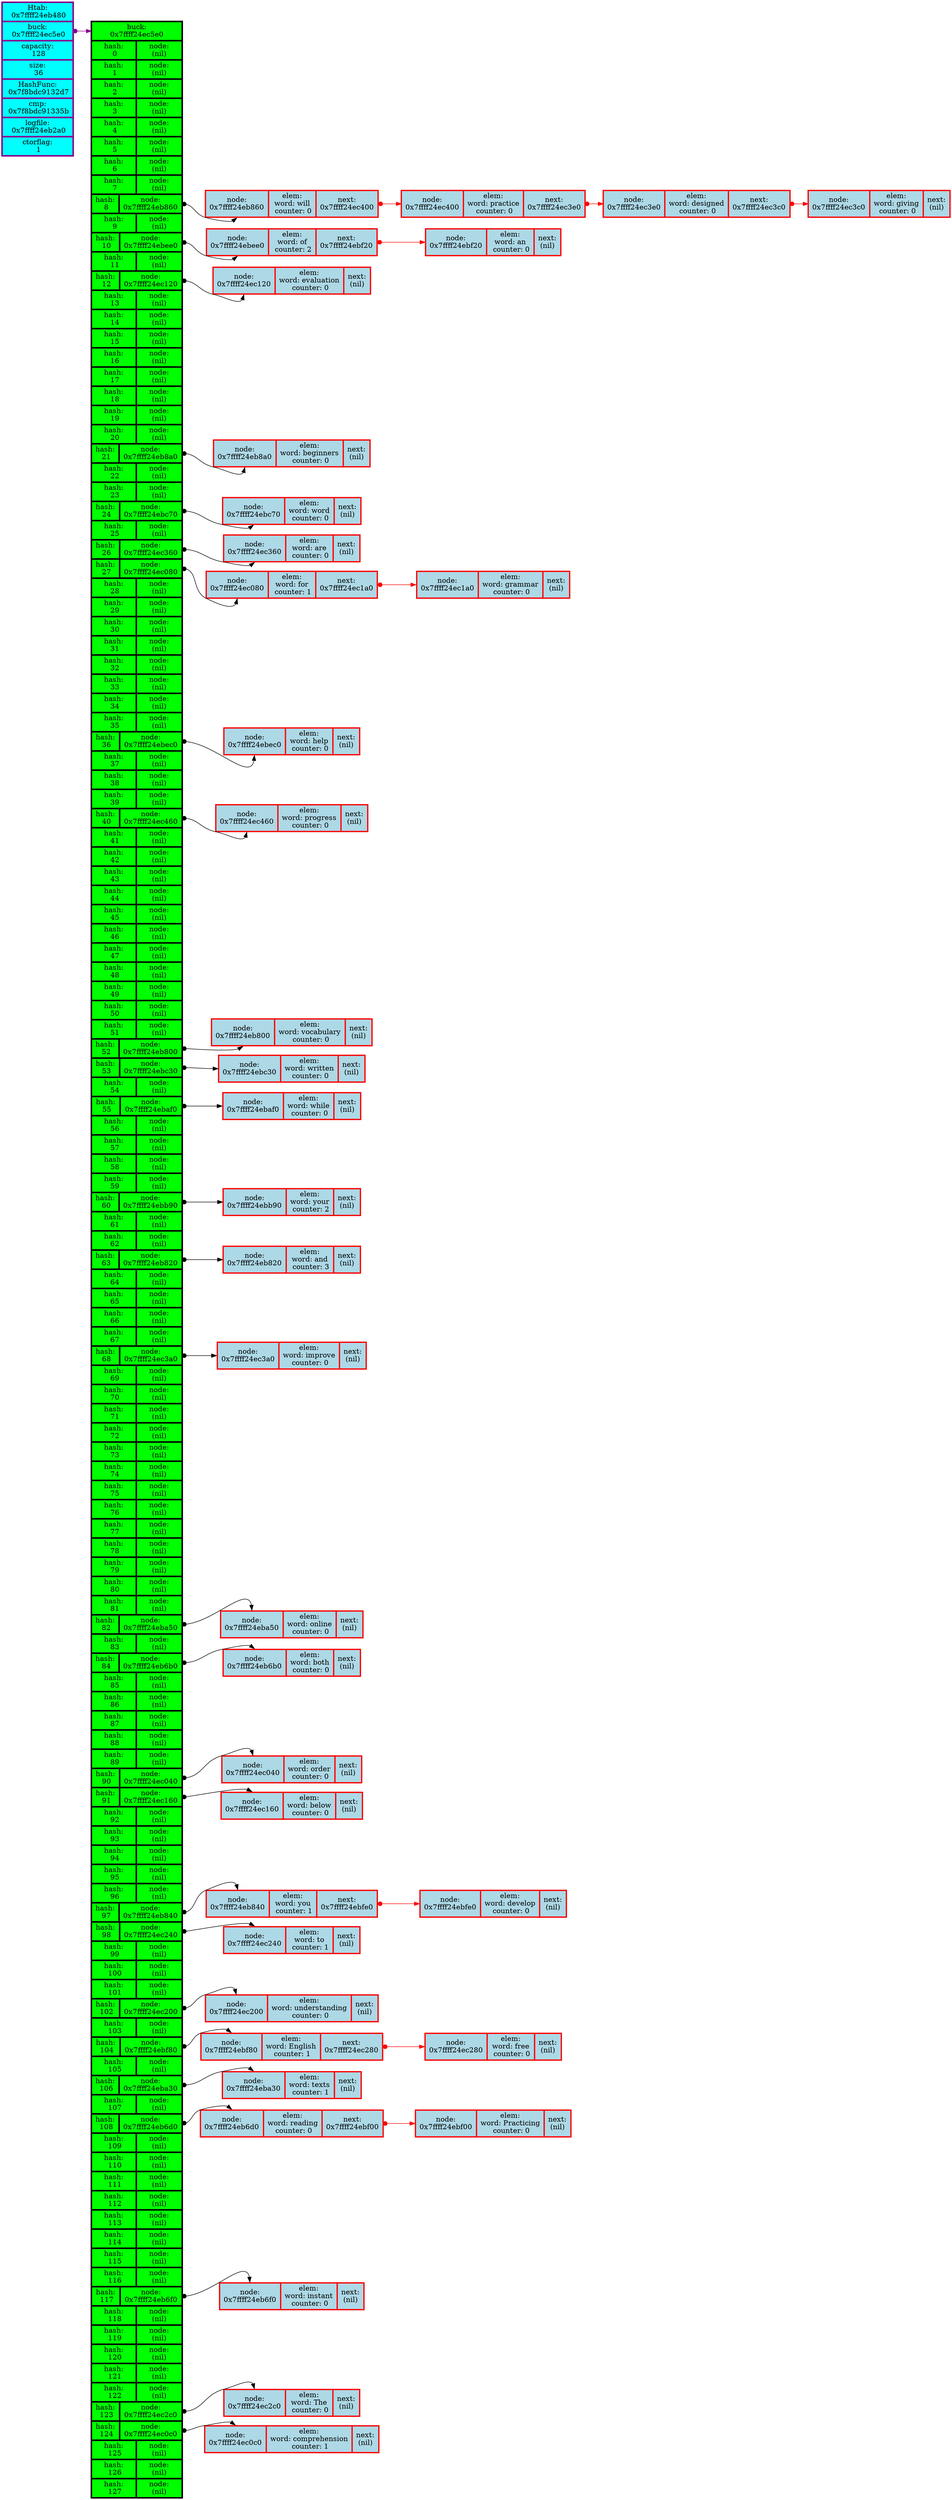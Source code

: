 digraph G{
	rankdir=LR;
	node[color="red",shape=record];
	HTAB [color = darkmagenta, style = filled, fillcolor = aqua, penwidth=3.0,  label = "Htab:\n 0x7ffff24eb480 | <BUCK> buck:\n 0x7ffff24ec5e0 | capacity:\n 128 | size:\n 36 | HashFunc:\n 0x7f8bdc9132d7 | cmp:\n 0x7f8bdc91335b | logfile:\n 0x7ffff24eb2a0 | ctorflag:\n 1"];
	subgraph BUCKET {
		BUCKET [style = filled, fillcolor = green, penwidth=3.0, color = black, label = " <bucket> buck:\n0x7ffff24ec5e0 | {hash:\n 0 |<buck0> node:\n(nil)} | {hash:\n 1 |<buck1> node:\n(nil)} | {hash:\n 2 |<buck2> node:\n(nil)} | {hash:\n 3 |<buck3> node:\n(nil)} | {hash:\n 4 |<buck4> node:\n(nil)} | {hash:\n 5 |<buck5> node:\n(nil)} | {hash:\n 6 |<buck6> node:\n(nil)} | {hash:\n 7 |<buck7> node:\n(nil)} | {hash:\n 8 |<buck8> node:\n0x7ffff24eb860} | {hash:\n 9 |<buck9> node:\n(nil)} | {hash:\n 10 |<buck10> node:\n0x7ffff24ebee0} | {hash:\n 11 |<buck11> node:\n(nil)} | {hash:\n 12 |<buck12> node:\n0x7ffff24ec120} | {hash:\n 13 |<buck13> node:\n(nil)} | {hash:\n 14 |<buck14> node:\n(nil)} | {hash:\n 15 |<buck15> node:\n(nil)} | {hash:\n 16 |<buck16> node:\n(nil)} | {hash:\n 17 |<buck17> node:\n(nil)} | {hash:\n 18 |<buck18> node:\n(nil)} | {hash:\n 19 |<buck19> node:\n(nil)} | {hash:\n 20 |<buck20> node:\n(nil)} | {hash:\n 21 |<buck21> node:\n0x7ffff24eb8a0} | {hash:\n 22 |<buck22> node:\n(nil)} | {hash:\n 23 |<buck23> node:\n(nil)} | {hash:\n 24 |<buck24> node:\n0x7ffff24ebc70} | {hash:\n 25 |<buck25> node:\n(nil)} | {hash:\n 26 |<buck26> node:\n0x7ffff24ec360} | {hash:\n 27 |<buck27> node:\n0x7ffff24ec080} | {hash:\n 28 |<buck28> node:\n(nil)} | {hash:\n 29 |<buck29> node:\n(nil)} | {hash:\n 30 |<buck30> node:\n(nil)} | {hash:\n 31 |<buck31> node:\n(nil)} | {hash:\n 32 |<buck32> node:\n(nil)} | {hash:\n 33 |<buck33> node:\n(nil)} | {hash:\n 34 |<buck34> node:\n(nil)} | {hash:\n 35 |<buck35> node:\n(nil)} | {hash:\n 36 |<buck36> node:\n0x7ffff24ebec0} | {hash:\n 37 |<buck37> node:\n(nil)} | {hash:\n 38 |<buck38> node:\n(nil)} | {hash:\n 39 |<buck39> node:\n(nil)} | {hash:\n 40 |<buck40> node:\n0x7ffff24ec460} | {hash:\n 41 |<buck41> node:\n(nil)} | {hash:\n 42 |<buck42> node:\n(nil)} | {hash:\n 43 |<buck43> node:\n(nil)} | {hash:\n 44 |<buck44> node:\n(nil)} | {hash:\n 45 |<buck45> node:\n(nil)} | {hash:\n 46 |<buck46> node:\n(nil)} | {hash:\n 47 |<buck47> node:\n(nil)} | {hash:\n 48 |<buck48> node:\n(nil)} | {hash:\n 49 |<buck49> node:\n(nil)} | {hash:\n 50 |<buck50> node:\n(nil)} | {hash:\n 51 |<buck51> node:\n(nil)} | {hash:\n 52 |<buck52> node:\n0x7ffff24eb800} | {hash:\n 53 |<buck53> node:\n0x7ffff24ebc30} | {hash:\n 54 |<buck54> node:\n(nil)} | {hash:\n 55 |<buck55> node:\n0x7ffff24ebaf0} | {hash:\n 56 |<buck56> node:\n(nil)} | {hash:\n 57 |<buck57> node:\n(nil)} | {hash:\n 58 |<buck58> node:\n(nil)} | {hash:\n 59 |<buck59> node:\n(nil)} | {hash:\n 60 |<buck60> node:\n0x7ffff24ebb90} | {hash:\n 61 |<buck61> node:\n(nil)} | {hash:\n 62 |<buck62> node:\n(nil)} | {hash:\n 63 |<buck63> node:\n0x7ffff24eb820} | {hash:\n 64 |<buck64> node:\n(nil)} | {hash:\n 65 |<buck65> node:\n(nil)} | {hash:\n 66 |<buck66> node:\n(nil)} | {hash:\n 67 |<buck67> node:\n(nil)} | {hash:\n 68 |<buck68> node:\n0x7ffff24ec3a0} | {hash:\n 69 |<buck69> node:\n(nil)} | {hash:\n 70 |<buck70> node:\n(nil)} | {hash:\n 71 |<buck71> node:\n(nil)} | {hash:\n 72 |<buck72> node:\n(nil)} | {hash:\n 73 |<buck73> node:\n(nil)} | {hash:\n 74 |<buck74> node:\n(nil)} | {hash:\n 75 |<buck75> node:\n(nil)} | {hash:\n 76 |<buck76> node:\n(nil)} | {hash:\n 77 |<buck77> node:\n(nil)} | {hash:\n 78 |<buck78> node:\n(nil)} | {hash:\n 79 |<buck79> node:\n(nil)} | {hash:\n 80 |<buck80> node:\n(nil)} | {hash:\n 81 |<buck81> node:\n(nil)} | {hash:\n 82 |<buck82> node:\n0x7ffff24eba50} | {hash:\n 83 |<buck83> node:\n(nil)} | {hash:\n 84 |<buck84> node:\n0x7ffff24eb6b0} | {hash:\n 85 |<buck85> node:\n(nil)} | {hash:\n 86 |<buck86> node:\n(nil)} | {hash:\n 87 |<buck87> node:\n(nil)} | {hash:\n 88 |<buck88> node:\n(nil)} | {hash:\n 89 |<buck89> node:\n(nil)} | {hash:\n 90 |<buck90> node:\n0x7ffff24ec040} | {hash:\n 91 |<buck91> node:\n0x7ffff24ec160} | {hash:\n 92 |<buck92> node:\n(nil)} | {hash:\n 93 |<buck93> node:\n(nil)} | {hash:\n 94 |<buck94> node:\n(nil)} | {hash:\n 95 |<buck95> node:\n(nil)} | {hash:\n 96 |<buck96> node:\n(nil)} | {hash:\n 97 |<buck97> node:\n0x7ffff24eb840} | {hash:\n 98 |<buck98> node:\n0x7ffff24ec240} | {hash:\n 99 |<buck99> node:\n(nil)} | {hash:\n 100 |<buck100> node:\n(nil)} | {hash:\n 101 |<buck101> node:\n(nil)} | {hash:\n 102 |<buck102> node:\n0x7ffff24ec200} | {hash:\n 103 |<buck103> node:\n(nil)} | {hash:\n 104 |<buck104> node:\n0x7ffff24ebf80} | {hash:\n 105 |<buck105> node:\n(nil)} | {hash:\n 106 |<buck106> node:\n0x7ffff24eba30} | {hash:\n 107 |<buck107> node:\n(nil)} | {hash:\n 108 |<buck108> node:\n0x7ffff24eb6d0} | {hash:\n 109 |<buck109> node:\n(nil)} | {hash:\n 110 |<buck110> node:\n(nil)} | {hash:\n 111 |<buck111> node:\n(nil)} | {hash:\n 112 |<buck112> node:\n(nil)} | {hash:\n 113 |<buck113> node:\n(nil)} | {hash:\n 114 |<buck114> node:\n(nil)} | {hash:\n 115 |<buck115> node:\n(nil)} | {hash:\n 116 |<buck116> node:\n(nil)} | {hash:\n 117 |<buck117> node:\n0x7ffff24eb6f0} | {hash:\n 118 |<buck118> node:\n(nil)} | {hash:\n 119 |<buck119> node:\n(nil)} | {hash:\n 120 |<buck120> node:\n(nil)} | {hash:\n 121 |<buck121> node:\n(nil)} | {hash:\n 122 |<buck122> node:\n(nil)} | {hash:\n 123 |<buck123> node:\n0x7ffff24ec2c0} | {hash:\n 124 |<buck124> node:\n0x7ffff24ec0c0} | {hash:\n 125 |<buck125> node:\n(nil)} | {hash:\n 126 |<buck126> node:\n(nil)} | {hash:\n 127 |<buck127> node:\n(nil)}"];
	}
	HTAB:BUCK -> BUCKET:bucket[dir = both, arrowtail = dot, color = darkmagenta];
	NODE_8_0 [style = filled, fillcolor = lightblue, penwidth = 2.5, label = "{<node0> node:\n0x7ffff24eb860 | elem:\nword: will\n counter: 0 | <next0> next:\n0x7ffff24ec400}"];
	NODE_8_1 [style = filled, fillcolor = lightblue, penwidth = 2.5, label = "{<node1> node:\n0x7ffff24ec400 | elem:\nword: practice\n counter: 0 | <next1> next:\n0x7ffff24ec3e0}"];
	NODE_8_2 [style = filled, fillcolor = lightblue, penwidth = 2.5, label = "{<node2> node:\n0x7ffff24ec3e0 | elem:\nword: designed\n counter: 0 | <next2> next:\n0x7ffff24ec3c0}"];
	NODE_8_3 [style = filled, fillcolor = lightblue, penwidth = 2.5, label = "{<node3> node:\n0x7ffff24ec3c0 | elem:\nword: giving\n counter: 0 | <next3> next:\n(nil)}"];
	BUCKET:buck8 -> NODE_8_0:node0[dir = both, arrowtail = dot];
	BUCKET:buck8 -> NODE_8_0[color = invis];
	NODE_8_0 -> NODE_8_1 [color = invis];
	NODE_8_0:next0 -> NODE_8_1:next1[color = invis];
	NODE_8_0:node0 -> NODE_8_1:node1[color = invis];
	NODE_8_0:next0 -> NODE_8_1:node1[dir = both, arrowtail = dot, color = red];
	NODE_8_1 -> NODE_8_2 [color = invis];
	NODE_8_1:next1 -> NODE_8_2:next2[color = invis];
	NODE_8_1:node1 -> NODE_8_2:node2[color = invis];
	NODE_8_1:next1 -> NODE_8_2:node2[dir = both, arrowtail = dot, color = red];
	NODE_8_2 -> NODE_8_3 [color = invis];
	NODE_8_2:next2 -> NODE_8_3:next3[color = invis];
	NODE_8_2:node2 -> NODE_8_3:node3[color = invis];
	NODE_8_2:next2 -> NODE_8_3:node3[dir = both, arrowtail = dot, color = red];
	NODE_10_0 [style = filled, fillcolor = lightblue, penwidth = 2.5, label = "{<node0> node:\n0x7ffff24ebee0 | elem:\nword: of\n counter: 2 | <next0> next:\n0x7ffff24ebf20}"];
	NODE_10_1 [style = filled, fillcolor = lightblue, penwidth = 2.5, label = "{<node1> node:\n0x7ffff24ebf20 | elem:\nword: an\n counter: 0 | <next1> next:\n(nil)}"];
	BUCKET:buck10 -> NODE_10_0:node0[dir = both, arrowtail = dot];
	BUCKET:buck10 -> NODE_10_0[color = invis];
	NODE_10_0 -> NODE_10_1 [color = invis];
	NODE_10_0:next0 -> NODE_10_1:next1[color = invis];
	NODE_10_0:node0 -> NODE_10_1:node1[color = invis];
	NODE_10_0:next0 -> NODE_10_1:node1[dir = both, arrowtail = dot, color = red];
	NODE_12_0 [style = filled, fillcolor = lightblue, penwidth = 2.5, label = "{<node0> node:\n0x7ffff24ec120 | elem:\nword: evaluation\n counter: 0 | <next0> next:\n(nil)}"];
	BUCKET:buck12 -> NODE_12_0:node0[dir = both, arrowtail = dot];
	BUCKET:buck12 -> NODE_12_0[color = invis];
	NODE_21_0 [style = filled, fillcolor = lightblue, penwidth = 2.5, label = "{<node0> node:\n0x7ffff24eb8a0 | elem:\nword: beginners\n counter: 0 | <next0> next:\n(nil)}"];
	BUCKET:buck21 -> NODE_21_0:node0[dir = both, arrowtail = dot];
	BUCKET:buck21 -> NODE_21_0[color = invis];
	NODE_24_0 [style = filled, fillcolor = lightblue, penwidth = 2.5, label = "{<node0> node:\n0x7ffff24ebc70 | elem:\nword: word\n counter: 0 | <next0> next:\n(nil)}"];
	BUCKET:buck24 -> NODE_24_0:node0[dir = both, arrowtail = dot];
	BUCKET:buck24 -> NODE_24_0[color = invis];
	NODE_26_0 [style = filled, fillcolor = lightblue, penwidth = 2.5, label = "{<node0> node:\n0x7ffff24ec360 | elem:\nword: are\n counter: 0 | <next0> next:\n(nil)}"];
	BUCKET:buck26 -> NODE_26_0:node0[dir = both, arrowtail = dot];
	BUCKET:buck26 -> NODE_26_0[color = invis];
	NODE_27_0 [style = filled, fillcolor = lightblue, penwidth = 2.5, label = "{<node0> node:\n0x7ffff24ec080 | elem:\nword: for\n counter: 1 | <next0> next:\n0x7ffff24ec1a0}"];
	NODE_27_1 [style = filled, fillcolor = lightblue, penwidth = 2.5, label = "{<node1> node:\n0x7ffff24ec1a0 | elem:\nword: grammar\n counter: 0 | <next1> next:\n(nil)}"];
	BUCKET:buck27 -> NODE_27_0:node0[dir = both, arrowtail = dot];
	BUCKET:buck27 -> NODE_27_0[color = invis];
	NODE_27_0 -> NODE_27_1 [color = invis];
	NODE_27_0:next0 -> NODE_27_1:next1[color = invis];
	NODE_27_0:node0 -> NODE_27_1:node1[color = invis];
	NODE_27_0:next0 -> NODE_27_1:node1[dir = both, arrowtail = dot, color = red];
	NODE_36_0 [style = filled, fillcolor = lightblue, penwidth = 2.5, label = "{<node0> node:\n0x7ffff24ebec0 | elem:\nword: help\n counter: 0 | <next0> next:\n(nil)}"];
	BUCKET:buck36 -> NODE_36_0:node0[dir = both, arrowtail = dot];
	BUCKET:buck36 -> NODE_36_0[color = invis];
	NODE_40_0 [style = filled, fillcolor = lightblue, penwidth = 2.5, label = "{<node0> node:\n0x7ffff24ec460 | elem:\nword: progress\n counter: 0 | <next0> next:\n(nil)}"];
	BUCKET:buck40 -> NODE_40_0:node0[dir = both, arrowtail = dot];
	BUCKET:buck40 -> NODE_40_0[color = invis];
	NODE_52_0 [style = filled, fillcolor = lightblue, penwidth = 2.5, label = "{<node0> node:\n0x7ffff24eb800 | elem:\nword: vocabulary\n counter: 0 | <next0> next:\n(nil)}"];
	BUCKET:buck52 -> NODE_52_0:node0[dir = both, arrowtail = dot];
	BUCKET:buck52 -> NODE_52_0[color = invis];
	NODE_53_0 [style = filled, fillcolor = lightblue, penwidth = 2.5, label = "{<node0> node:\n0x7ffff24ebc30 | elem:\nword: written\n counter: 0 | <next0> next:\n(nil)}"];
	BUCKET:buck53 -> NODE_53_0:node0[dir = both, arrowtail = dot];
	BUCKET:buck53 -> NODE_53_0[color = invis];
	NODE_55_0 [style = filled, fillcolor = lightblue, penwidth = 2.5, label = "{<node0> node:\n0x7ffff24ebaf0 | elem:\nword: while\n counter: 0 | <next0> next:\n(nil)}"];
	BUCKET:buck55 -> NODE_55_0:node0[dir = both, arrowtail = dot];
	BUCKET:buck55 -> NODE_55_0[color = invis];
	NODE_60_0 [style = filled, fillcolor = lightblue, penwidth = 2.5, label = "{<node0> node:\n0x7ffff24ebb90 | elem:\nword: your\n counter: 2 | <next0> next:\n(nil)}"];
	BUCKET:buck60 -> NODE_60_0:node0[dir = both, arrowtail = dot];
	BUCKET:buck60 -> NODE_60_0[color = invis];
	NODE_63_0 [style = filled, fillcolor = lightblue, penwidth = 2.5, label = "{<node0> node:\n0x7ffff24eb820 | elem:\nword: and\n counter: 3 | <next0> next:\n(nil)}"];
	BUCKET:buck63 -> NODE_63_0:node0[dir = both, arrowtail = dot];
	BUCKET:buck63 -> NODE_63_0[color = invis];
	NODE_68_0 [style = filled, fillcolor = lightblue, penwidth = 2.5, label = "{<node0> node:\n0x7ffff24ec3a0 | elem:\nword: improve\n counter: 0 | <next0> next:\n(nil)}"];
	BUCKET:buck68 -> NODE_68_0:node0[dir = both, arrowtail = dot];
	BUCKET:buck68 -> NODE_68_0[color = invis];
	NODE_82_0 [style = filled, fillcolor = lightblue, penwidth = 2.5, label = "{<node0> node:\n0x7ffff24eba50 | elem:\nword: online\n counter: 0 | <next0> next:\n(nil)}"];
	BUCKET:buck82 -> NODE_82_0:node0[dir = both, arrowtail = dot];
	BUCKET:buck82 -> NODE_82_0[color = invis];
	NODE_84_0 [style = filled, fillcolor = lightblue, penwidth = 2.5, label = "{<node0> node:\n0x7ffff24eb6b0 | elem:\nword: both\n counter: 0 | <next0> next:\n(nil)}"];
	BUCKET:buck84 -> NODE_84_0:node0[dir = both, arrowtail = dot];
	BUCKET:buck84 -> NODE_84_0[color = invis];
	NODE_90_0 [style = filled, fillcolor = lightblue, penwidth = 2.5, label = "{<node0> node:\n0x7ffff24ec040 | elem:\nword: order\n counter: 0 | <next0> next:\n(nil)}"];
	BUCKET:buck90 -> NODE_90_0:node0[dir = both, arrowtail = dot];
	BUCKET:buck90 -> NODE_90_0[color = invis];
	NODE_91_0 [style = filled, fillcolor = lightblue, penwidth = 2.5, label = "{<node0> node:\n0x7ffff24ec160 | elem:\nword: below\n counter: 0 | <next0> next:\n(nil)}"];
	BUCKET:buck91 -> NODE_91_0:node0[dir = both, arrowtail = dot];
	BUCKET:buck91 -> NODE_91_0[color = invis];
	NODE_97_0 [style = filled, fillcolor = lightblue, penwidth = 2.5, label = "{<node0> node:\n0x7ffff24eb840 | elem:\nword: you\n counter: 1 | <next0> next:\n0x7ffff24ebfe0}"];
	NODE_97_1 [style = filled, fillcolor = lightblue, penwidth = 2.5, label = "{<node1> node:\n0x7ffff24ebfe0 | elem:\nword: develop\n counter: 0 | <next1> next:\n(nil)}"];
	BUCKET:buck97 -> NODE_97_0:node0[dir = both, arrowtail = dot];
	BUCKET:buck97 -> NODE_97_0[color = invis];
	NODE_97_0 -> NODE_97_1 [color = invis];
	NODE_97_0:next0 -> NODE_97_1:next1[color = invis];
	NODE_97_0:node0 -> NODE_97_1:node1[color = invis];
	NODE_97_0:next0 -> NODE_97_1:node1[dir = both, arrowtail = dot, color = red];
	NODE_98_0 [style = filled, fillcolor = lightblue, penwidth = 2.5, label = "{<node0> node:\n0x7ffff24ec240 | elem:\nword: to\n counter: 1 | <next0> next:\n(nil)}"];
	BUCKET:buck98 -> NODE_98_0:node0[dir = both, arrowtail = dot];
	BUCKET:buck98 -> NODE_98_0[color = invis];
	NODE_102_0 [style = filled, fillcolor = lightblue, penwidth = 2.5, label = "{<node0> node:\n0x7ffff24ec200 | elem:\nword: understanding\n counter: 0 | <next0> next:\n(nil)}"];
	BUCKET:buck102 -> NODE_102_0:node0[dir = both, arrowtail = dot];
	BUCKET:buck102 -> NODE_102_0[color = invis];
	NODE_104_0 [style = filled, fillcolor = lightblue, penwidth = 2.5, label = "{<node0> node:\n0x7ffff24ebf80 | elem:\nword: English\n counter: 1 | <next0> next:\n0x7ffff24ec280}"];
	NODE_104_1 [style = filled, fillcolor = lightblue, penwidth = 2.5, label = "{<node1> node:\n0x7ffff24ec280 | elem:\nword: free\n counter: 0 | <next1> next:\n(nil)}"];
	BUCKET:buck104 -> NODE_104_0:node0[dir = both, arrowtail = dot];
	BUCKET:buck104 -> NODE_104_0[color = invis];
	NODE_104_0 -> NODE_104_1 [color = invis];
	NODE_104_0:next0 -> NODE_104_1:next1[color = invis];
	NODE_104_0:node0 -> NODE_104_1:node1[color = invis];
	NODE_104_0:next0 -> NODE_104_1:node1[dir = both, arrowtail = dot, color = red];
	NODE_106_0 [style = filled, fillcolor = lightblue, penwidth = 2.5, label = "{<node0> node:\n0x7ffff24eba30 | elem:\nword: texts\n counter: 1 | <next0> next:\n(nil)}"];
	BUCKET:buck106 -> NODE_106_0:node0[dir = both, arrowtail = dot];
	BUCKET:buck106 -> NODE_106_0[color = invis];
	NODE_108_0 [style = filled, fillcolor = lightblue, penwidth = 2.5, label = "{<node0> node:\n0x7ffff24eb6d0 | elem:\nword: reading\n counter: 0 | <next0> next:\n0x7ffff24ebf00}"];
	NODE_108_1 [style = filled, fillcolor = lightblue, penwidth = 2.5, label = "{<node1> node:\n0x7ffff24ebf00 | elem:\nword: Practicing\n counter: 0 | <next1> next:\n(nil)}"];
	BUCKET:buck108 -> NODE_108_0:node0[dir = both, arrowtail = dot];
	BUCKET:buck108 -> NODE_108_0[color = invis];
	NODE_108_0 -> NODE_108_1 [color = invis];
	NODE_108_0:next0 -> NODE_108_1:next1[color = invis];
	NODE_108_0:node0 -> NODE_108_1:node1[color = invis];
	NODE_108_0:next0 -> NODE_108_1:node1[dir = both, arrowtail = dot, color = red];
	NODE_117_0 [style = filled, fillcolor = lightblue, penwidth = 2.5, label = "{<node0> node:\n0x7ffff24eb6f0 | elem:\nword: instant\n counter: 0 | <next0> next:\n(nil)}"];
	BUCKET:buck117 -> NODE_117_0:node0[dir = both, arrowtail = dot];
	BUCKET:buck117 -> NODE_117_0[color = invis];
	NODE_123_0 [style = filled, fillcolor = lightblue, penwidth = 2.5, label = "{<node0> node:\n0x7ffff24ec2c0 | elem:\nword: The\n counter: 0 | <next0> next:\n(nil)}"];
	BUCKET:buck123 -> NODE_123_0:node0[dir = both, arrowtail = dot];
	BUCKET:buck123 -> NODE_123_0[color = invis];
	NODE_124_0 [style = filled, fillcolor = lightblue, penwidth = 2.5, label = "{<node0> node:\n0x7ffff24ec0c0 | elem:\nword: comprehension\n counter: 1 | <next0> next:\n(nil)}"];
	BUCKET:buck124 -> NODE_124_0:node0[dir = both, arrowtail = dot];
	BUCKET:buck124 -> NODE_124_0[color = invis];
}
